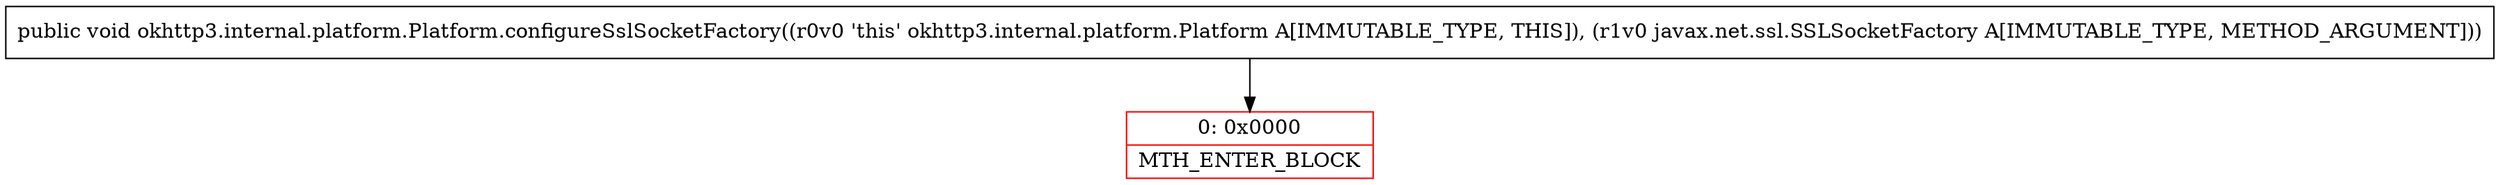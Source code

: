 digraph "CFG forokhttp3.internal.platform.Platform.configureSslSocketFactory(Ljavax\/net\/ssl\/SSLSocketFactory;)V" {
subgraph cluster_Region_1757228433 {
label = "R(0)";
node [shape=record,color=blue];
}
Node_0 [shape=record,color=red,label="{0\:\ 0x0000|MTH_ENTER_BLOCK\l}"];
MethodNode[shape=record,label="{public void okhttp3.internal.platform.Platform.configureSslSocketFactory((r0v0 'this' okhttp3.internal.platform.Platform A[IMMUTABLE_TYPE, THIS]), (r1v0 javax.net.ssl.SSLSocketFactory A[IMMUTABLE_TYPE, METHOD_ARGUMENT])) }"];
MethodNode -> Node_0;
}

